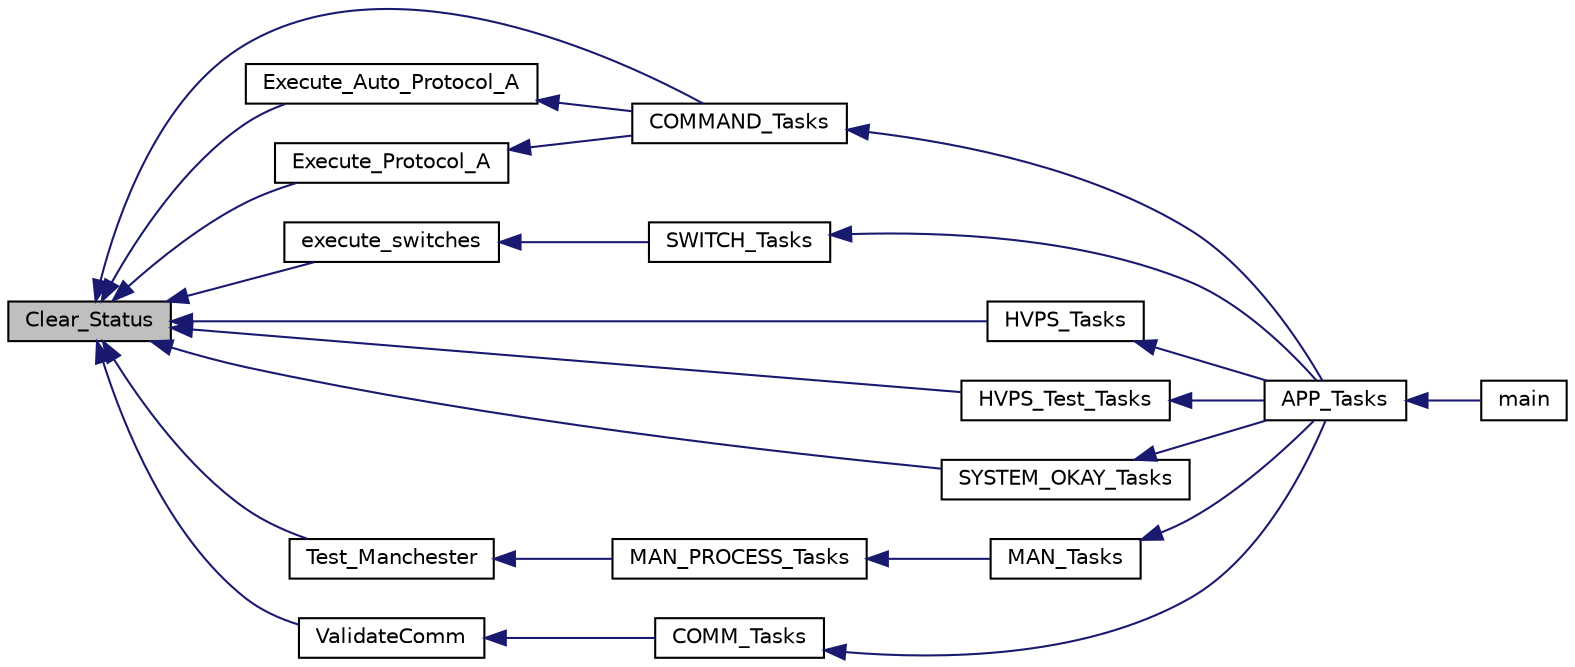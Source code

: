 digraph "Clear_Status"
{
  edge [fontname="Helvetica",fontsize="10",labelfontname="Helvetica",labelfontsize="10"];
  node [fontname="Helvetica",fontsize="10",shape=record];
  rankdir="LR";
  Node34 [label="Clear_Status",height=0.2,width=0.4,color="black", fillcolor="grey75", style="filled", fontcolor="black"];
  Node34 -> Node35 [dir="back",color="midnightblue",fontsize="10",style="solid",fontname="Helvetica"];
  Node35 [label="COMMAND_Tasks",height=0.2,width=0.4,color="black", fillcolor="white", style="filled",URL="$inszt___u_s_b_8c.html#a18253442833a6f9dcc1031492524596c"];
  Node35 -> Node36 [dir="back",color="midnightblue",fontsize="10",style="solid",fontname="Helvetica"];
  Node36 [label="APP_Tasks",height=0.2,width=0.4,color="black", fillcolor="white", style="filled",URL="$inszt__wl__sps_8c.html#a859aee46b660cfee47cfd45ce08f6862"];
  Node36 -> Node37 [dir="back",color="midnightblue",fontsize="10",style="solid",fontname="Helvetica"];
  Node37 [label="main",height=0.2,width=0.4,color="black", fillcolor="white", style="filled",URL="$main_8c.html#a840291bc02cba5474a4cb46a9b9566fe"];
  Node34 -> Node38 [dir="back",color="midnightblue",fontsize="10",style="solid",fontname="Helvetica"];
  Node38 [label="Execute_Auto_Protocol_A",height=0.2,width=0.4,color="black", fillcolor="white", style="filled",URL="$commands_8c.html#a03b9bfc92c4795c4d185a80c5137c68d"];
  Node38 -> Node35 [dir="back",color="midnightblue",fontsize="10",style="solid",fontname="Helvetica"];
  Node34 -> Node39 [dir="back",color="midnightblue",fontsize="10",style="solid",fontname="Helvetica"];
  Node39 [label="Execute_Protocol_A",height=0.2,width=0.4,color="black", fillcolor="white", style="filled",URL="$commands_8c.html#a5931359f2a322bcc2dec75d32ac6e432"];
  Node39 -> Node35 [dir="back",color="midnightblue",fontsize="10",style="solid",fontname="Helvetica"];
  Node34 -> Node40 [dir="back",color="midnightblue",fontsize="10",style="solid",fontname="Helvetica"];
  Node40 [label="execute_switches",height=0.2,width=0.4,color="black", fillcolor="white", style="filled",URL="$switches_8c.html#aed0a5a04947c339791d9c4ff3c430ed3"];
  Node40 -> Node41 [dir="back",color="midnightblue",fontsize="10",style="solid",fontname="Helvetica"];
  Node41 [label="SWITCH_Tasks",height=0.2,width=0.4,color="black", fillcolor="white", style="filled",URL="$switches_8c.html#a0ffce63133343b1dfc8e67d0f6d13780"];
  Node41 -> Node36 [dir="back",color="midnightblue",fontsize="10",style="solid",fontname="Helvetica"];
  Node34 -> Node42 [dir="back",color="midnightblue",fontsize="10",style="solid",fontname="Helvetica"];
  Node42 [label="HVPS_Tasks",height=0.2,width=0.4,color="black", fillcolor="white", style="filled",URL="$inszt__timers_8c.html#aba73277a0b1daf2d17ac0b81c94a8b6a"];
  Node42 -> Node36 [dir="back",color="midnightblue",fontsize="10",style="solid",fontname="Helvetica"];
  Node34 -> Node43 [dir="back",color="midnightblue",fontsize="10",style="solid",fontname="Helvetica"];
  Node43 [label="HVPS_Test_Tasks",height=0.2,width=0.4,color="black", fillcolor="white", style="filled",URL="$hvps__test_8h.html#aac73f1185c0bf4ac7c58ed7617339f88"];
  Node43 -> Node36 [dir="back",color="midnightblue",fontsize="10",style="solid",fontname="Helvetica"];
  Node34 -> Node44 [dir="back",color="midnightblue",fontsize="10",style="solid",fontname="Helvetica"];
  Node44 [label="SYSTEM_OKAY_Tasks",height=0.2,width=0.4,color="black", fillcolor="white", style="filled",URL="$system__okay_8c.html#a8453de21018efd706e7eb817defceb65"];
  Node44 -> Node36 [dir="back",color="midnightblue",fontsize="10",style="solid",fontname="Helvetica"];
  Node34 -> Node45 [dir="back",color="midnightblue",fontsize="10",style="solid",fontname="Helvetica"];
  Node45 [label="Test_Manchester",height=0.2,width=0.4,color="black", fillcolor="white", style="filled",URL="$man_8c.html#a58180a4bddf2eb82b49ce86257a95346"];
  Node45 -> Node46 [dir="back",color="midnightblue",fontsize="10",style="solid",fontname="Helvetica"];
  Node46 [label="MAN_PROCESS_Tasks",height=0.2,width=0.4,color="black", fillcolor="white", style="filled",URL="$man_8c.html#a48e348dab43f9719d4c7f62dcdc91ccf"];
  Node46 -> Node47 [dir="back",color="midnightblue",fontsize="10",style="solid",fontname="Helvetica"];
  Node47 [label="MAN_Tasks",height=0.2,width=0.4,color="black", fillcolor="white", style="filled",URL="$man_8c.html#aee1e768706fd21921cca7b874ff4f232"];
  Node47 -> Node36 [dir="back",color="midnightblue",fontsize="10",style="solid",fontname="Helvetica"];
  Node34 -> Node48 [dir="back",color="midnightblue",fontsize="10",style="solid",fontname="Helvetica"];
  Node48 [label="ValidateComm",height=0.2,width=0.4,color="black", fillcolor="white", style="filled",URL="$commmodule_8c.html#a764430fc16209afb9056738eb23b69c5"];
  Node48 -> Node49 [dir="back",color="midnightblue",fontsize="10",style="solid",fontname="Helvetica"];
  Node49 [label="COMM_Tasks",height=0.2,width=0.4,color="black", fillcolor="white", style="filled",URL="$inszt___u_s_b_8c.html#a58032003b728b9659d8ec40e2b565169"];
  Node49 -> Node36 [dir="back",color="midnightblue",fontsize="10",style="solid",fontname="Helvetica"];
}
